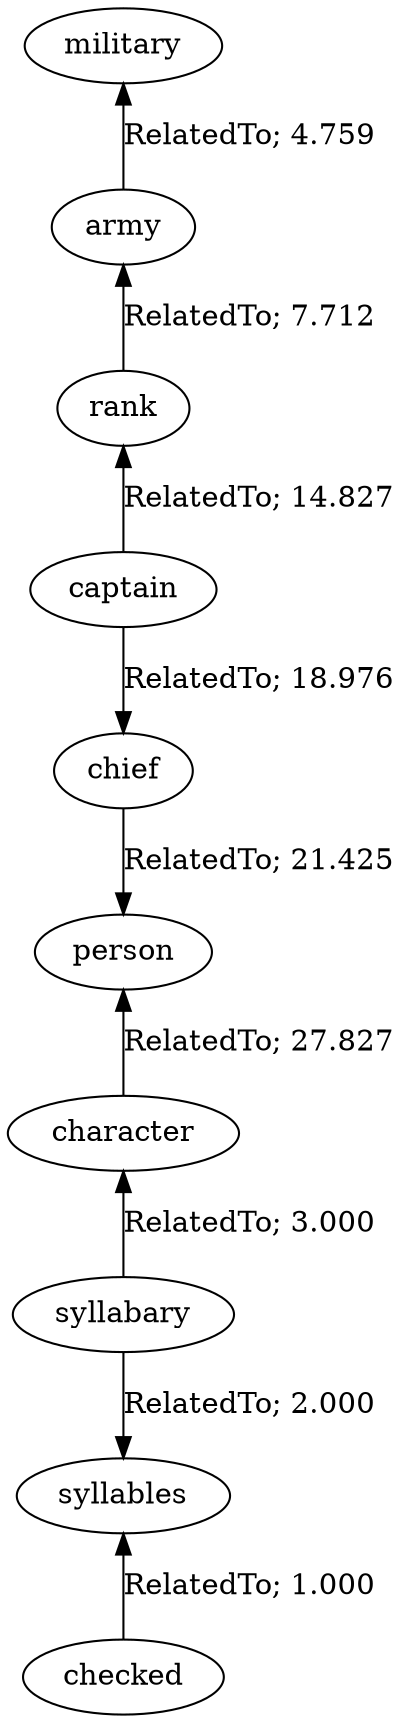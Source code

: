 // The path the concepts from "military" to "checked".Path Length: 9; Weight Sum: 101.52557871052986; Average Weight: 11.28061985672554
digraph "1_b---military-checked---PLen9_WSum101.526_WAvg11.281" {
	0 [label=military]
	1 [label=army]
	2 [label=rank]
	3 [label=captain]
	4 [label=chief]
	5 [label=person]
	6 [label=character]
	7 [label=syllabary]
	8 [label=syllables]
	9 [label=checked]
	0 -> 1 [label="RelatedTo; 4.759" dir=back weight=4.759]
	1 -> 2 [label="RelatedTo; 7.712" dir=back weight=7.712]
	2 -> 3 [label="RelatedTo; 14.827" dir=back weight=14.827]
	3 -> 4 [label="RelatedTo; 18.976" dir=forward weight=18.976]
	4 -> 5 [label="RelatedTo; 21.425" dir=forward weight=21.425]
	5 -> 6 [label="RelatedTo; 27.827" dir=back weight=27.827]
	6 -> 7 [label="RelatedTo; 3.000" dir=back weight=3.000]
	7 -> 8 [label="RelatedTo; 2.000" dir=forward weight=2.000]
	8 -> 9 [label="RelatedTo; 1.000" dir=back weight=1.000]
}
